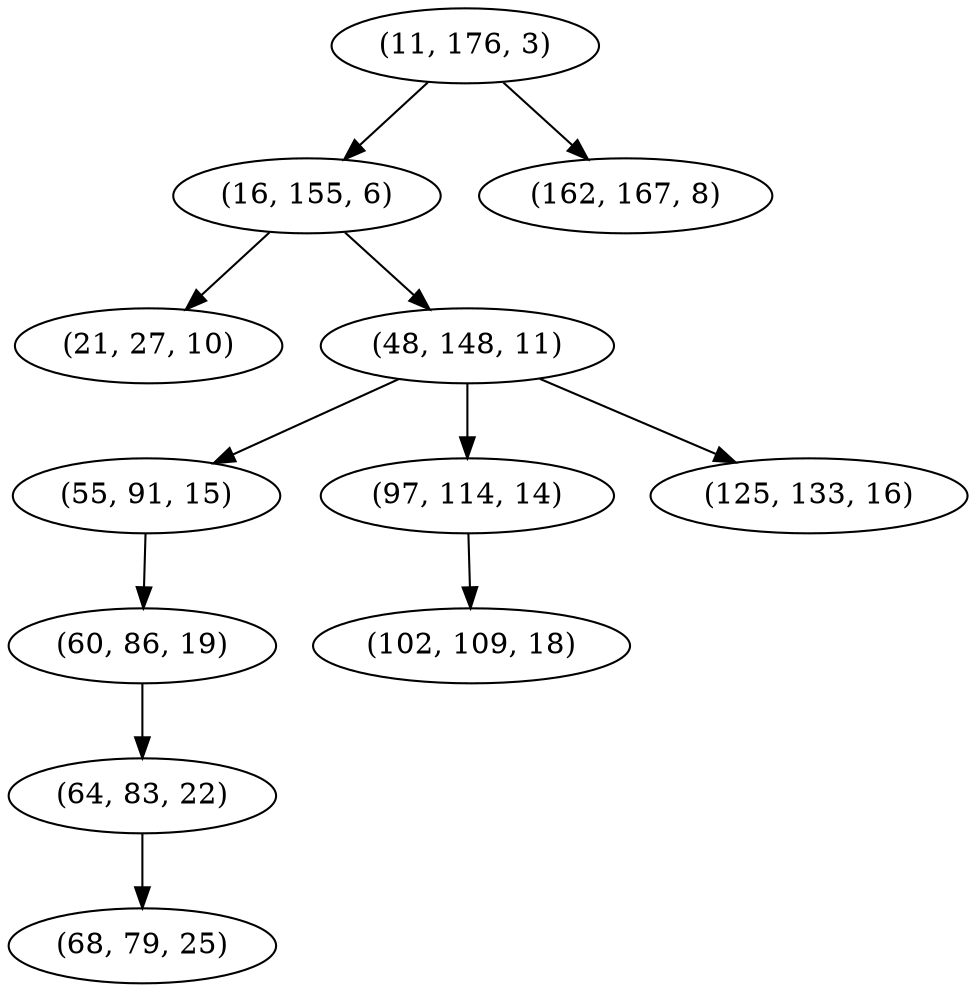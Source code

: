 digraph tree {
    "(11, 176, 3)";
    "(16, 155, 6)";
    "(21, 27, 10)";
    "(48, 148, 11)";
    "(55, 91, 15)";
    "(60, 86, 19)";
    "(64, 83, 22)";
    "(68, 79, 25)";
    "(97, 114, 14)";
    "(102, 109, 18)";
    "(125, 133, 16)";
    "(162, 167, 8)";
    "(11, 176, 3)" -> "(16, 155, 6)";
    "(11, 176, 3)" -> "(162, 167, 8)";
    "(16, 155, 6)" -> "(21, 27, 10)";
    "(16, 155, 6)" -> "(48, 148, 11)";
    "(48, 148, 11)" -> "(55, 91, 15)";
    "(48, 148, 11)" -> "(97, 114, 14)";
    "(48, 148, 11)" -> "(125, 133, 16)";
    "(55, 91, 15)" -> "(60, 86, 19)";
    "(60, 86, 19)" -> "(64, 83, 22)";
    "(64, 83, 22)" -> "(68, 79, 25)";
    "(97, 114, 14)" -> "(102, 109, 18)";
}
